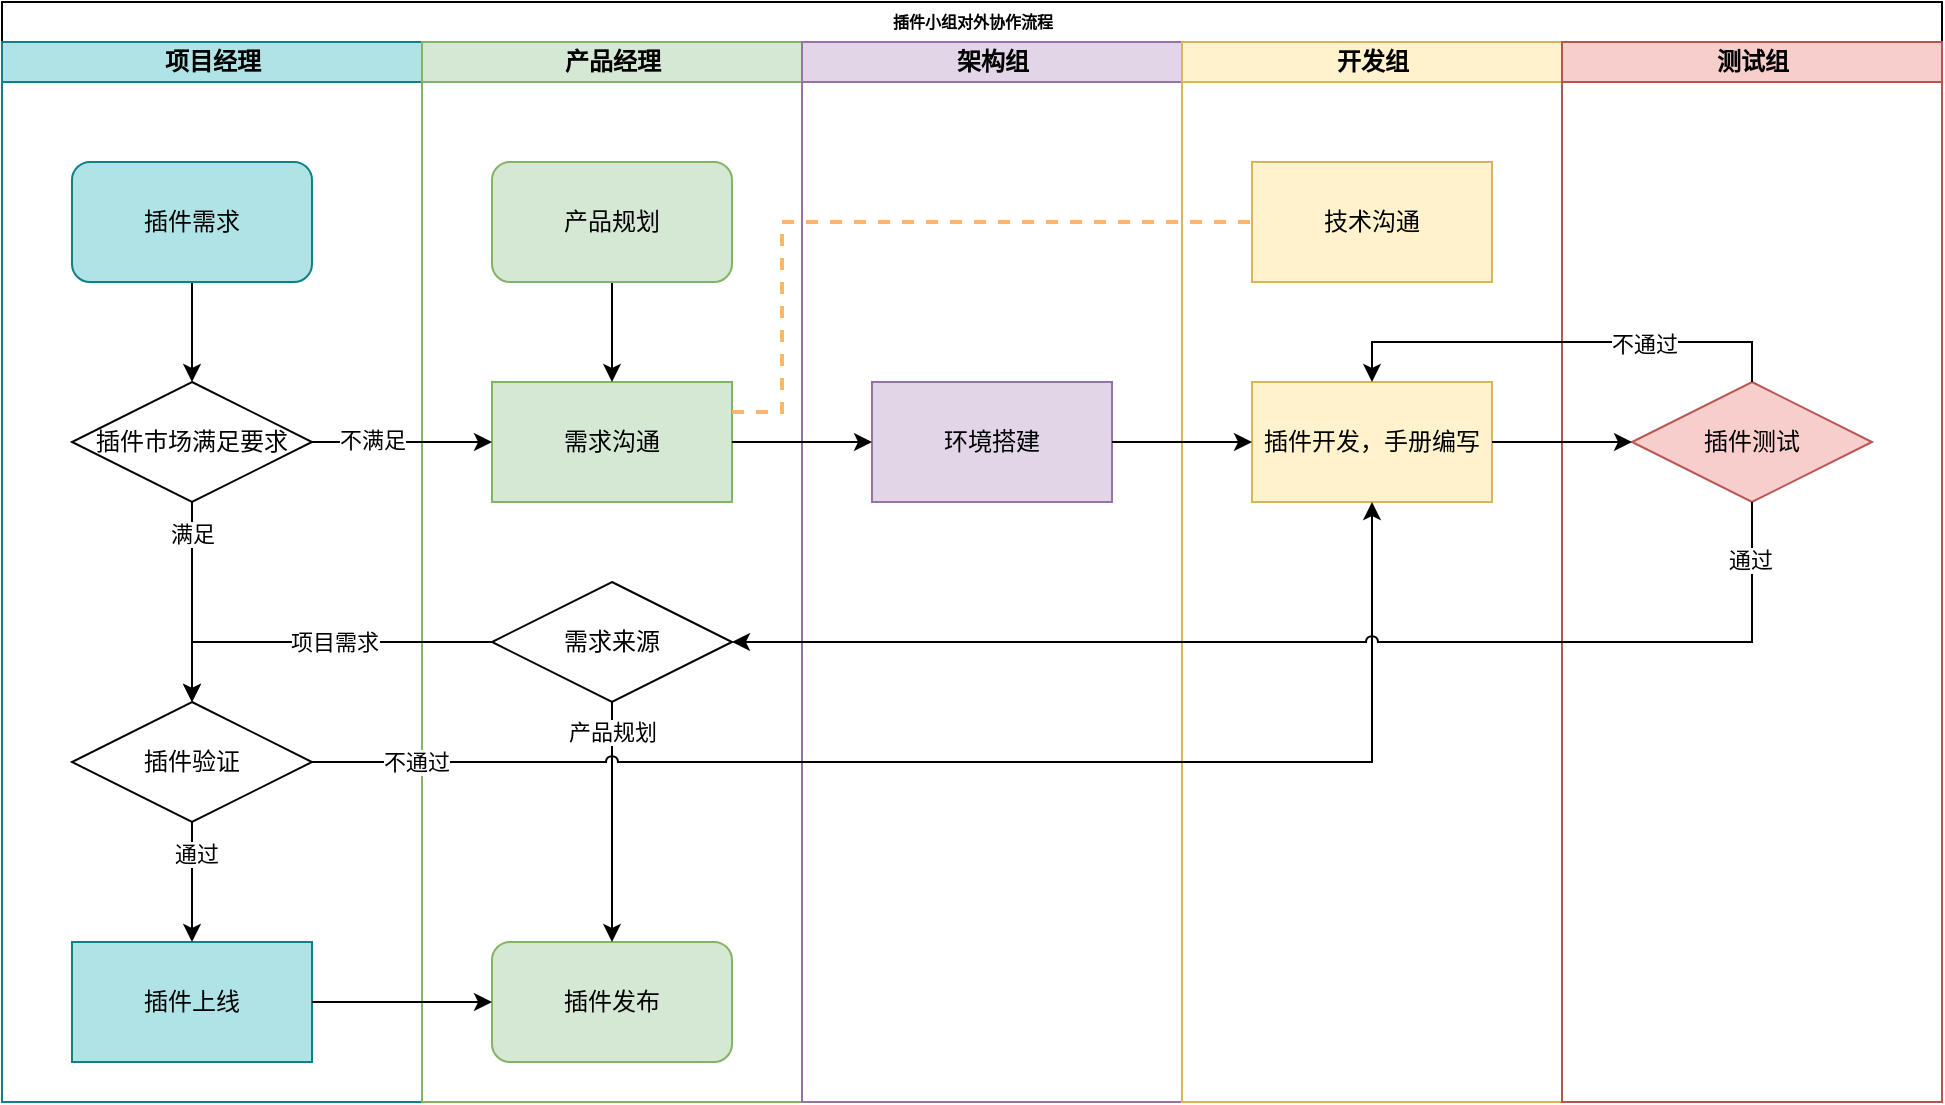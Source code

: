 <mxfile version="15.6.5" type="github">
  <diagram id="1BBLTeyoPvuQMCn27ciU" name="Page-1">
    <mxGraphModel dx="1102" dy="1783" grid="1" gridSize="10" guides="1" tooltips="1" connect="1" arrows="1" fold="1" page="1" pageScale="1" pageWidth="827" pageHeight="1169" math="0" shadow="0">
      <root>
        <mxCell id="0" />
        <mxCell id="1" parent="0" />
        <mxCell id="ADYuSWJjQjwnzAj35K0c-1" value="插件小组对外协作流程" style="swimlane;html=1;childLayout=stackLayout;startSize=20;rounded=0;shadow=0;labelBackgroundColor=none;strokeWidth=1;fontFamily=Verdana;fontSize=8;align=center;direction=east;swimlaneFillColor=none;fillColor=default;strokeColor=default;fontColor=default;" parent="1" vertex="1">
          <mxGeometry x="50" y="-390" width="970" height="550" as="geometry" />
        </mxCell>
        <mxCell id="ADYuSWJjQjwnzAj35K0c-2" value="项目经理" style="swimlane;html=1;startSize=20;fillColor=#B0E3E6;strokeColor=#0e8088;" parent="ADYuSWJjQjwnzAj35K0c-1" vertex="1">
          <mxGeometry y="20" width="210" height="530" as="geometry" />
        </mxCell>
        <mxCell id="ADYuSWJjQjwnzAj35K0c-67" value="" style="edgeStyle=orthogonalEdgeStyle;rounded=0;orthogonalLoop=1;jettySize=auto;html=1;entryX=0.5;entryY=0;entryDx=0;entryDy=0;sketch=0;shadow=0;" parent="ADYuSWJjQjwnzAj35K0c-2" source="ADYuSWJjQjwnzAj35K0c-3" target="ADYuSWJjQjwnzAj35K0c-40" edge="1">
          <mxGeometry relative="1" as="geometry" />
        </mxCell>
        <mxCell id="ADYuSWJjQjwnzAj35K0c-3" value="插件需求" style="rounded=1;whiteSpace=wrap;html=1;fillColor=#b0e3e6;strokeColor=#0e8088;" parent="ADYuSWJjQjwnzAj35K0c-2" vertex="1">
          <mxGeometry x="35" y="60" width="120" height="60" as="geometry" />
        </mxCell>
        <mxCell id="ADYuSWJjQjwnzAj35K0c-36" value="插件上线" style="rounded=0;whiteSpace=wrap;html=1;fillColor=#b0e3e6;strokeColor=#0e8088;" parent="ADYuSWJjQjwnzAj35K0c-2" vertex="1">
          <mxGeometry x="35" y="450" width="120" height="60" as="geometry" />
        </mxCell>
        <mxCell id="28zmSZxoBX5Dbn3FLjTo-9" style="edgeStyle=orthogonalEdgeStyle;rounded=0;orthogonalLoop=1;jettySize=auto;html=1;entryX=0.5;entryY=0;entryDx=0;entryDy=0;endArrow=classic;endFill=1;" parent="ADYuSWJjQjwnzAj35K0c-2" source="ADYuSWJjQjwnzAj35K0c-40" target="28zmSZxoBX5Dbn3FLjTo-8" edge="1">
          <mxGeometry relative="1" as="geometry" />
        </mxCell>
        <mxCell id="28zmSZxoBX5Dbn3FLjTo-23" value="满足" style="edgeLabel;html=1;align=center;verticalAlign=middle;resizable=0;points=[];" parent="28zmSZxoBX5Dbn3FLjTo-9" vertex="1" connectable="0">
          <mxGeometry x="-0.684" relative="1" as="geometry">
            <mxPoint as="offset" />
          </mxGeometry>
        </mxCell>
        <mxCell id="ADYuSWJjQjwnzAj35K0c-40" value="插件市场满足要求" style="rhombus;whiteSpace=wrap;html=1;fillColor=none;strokeColor=default;" parent="ADYuSWJjQjwnzAj35K0c-2" vertex="1">
          <mxGeometry x="35" y="170" width="120" height="60" as="geometry" />
        </mxCell>
        <mxCell id="28zmSZxoBX5Dbn3FLjTo-10" style="edgeStyle=orthogonalEdgeStyle;rounded=0;orthogonalLoop=1;jettySize=auto;html=1;entryX=0.5;entryY=0;entryDx=0;entryDy=0;endArrow=classic;endFill=1;" parent="ADYuSWJjQjwnzAj35K0c-2" source="28zmSZxoBX5Dbn3FLjTo-8" target="ADYuSWJjQjwnzAj35K0c-36" edge="1">
          <mxGeometry relative="1" as="geometry" />
        </mxCell>
        <mxCell id="28zmSZxoBX5Dbn3FLjTo-22" value="通过" style="edgeLabel;html=1;align=center;verticalAlign=middle;resizable=0;points=[];" parent="28zmSZxoBX5Dbn3FLjTo-10" vertex="1" connectable="0">
          <mxGeometry x="-0.476" y="2" relative="1" as="geometry">
            <mxPoint as="offset" />
          </mxGeometry>
        </mxCell>
        <mxCell id="28zmSZxoBX5Dbn3FLjTo-8" value="插件验证" style="rhombus;whiteSpace=wrap;html=1;fillColor=none;strokeColor=default;" parent="ADYuSWJjQjwnzAj35K0c-2" vertex="1">
          <mxGeometry x="35" y="330" width="120" height="60" as="geometry" />
        </mxCell>
        <mxCell id="ADYuSWJjQjwnzAj35K0c-4" value="产品经理" style="swimlane;html=1;startSize=20;fillColor=#d5e8d4;strokeColor=#82b366;swimlaneFillColor=none;fontColor=default;" parent="ADYuSWJjQjwnzAj35K0c-1" vertex="1">
          <mxGeometry x="210" y="20" width="190" height="530" as="geometry" />
        </mxCell>
        <mxCell id="ADYuSWJjQjwnzAj35K0c-6" value="插件发布" style="rounded=1;whiteSpace=wrap;html=1;fillColor=#d5e8d4;strokeColor=#82b366;glass=0;sketch=0;shadow=0;" parent="ADYuSWJjQjwnzAj35K0c-4" vertex="1">
          <mxGeometry x="35" y="450" width="120" height="60" as="geometry" />
        </mxCell>
        <mxCell id="ADYuSWJjQjwnzAj35K0c-105" value="需求沟通" style="rounded=0;whiteSpace=wrap;html=1;fillColor=#d5e8d4;strokeColor=#82b366;gradientDirection=east;fontColor=default;" parent="ADYuSWJjQjwnzAj35K0c-4" vertex="1">
          <mxGeometry x="35" y="170" width="120" height="60" as="geometry" />
        </mxCell>
        <mxCell id="9Y5ft-f6dIlvKjf14mLs-25" style="edgeStyle=orthogonalEdgeStyle;rounded=0;jumpStyle=arc;orthogonalLoop=1;jettySize=auto;html=1;exitX=0.5;exitY=1;exitDx=0;exitDy=0;entryX=0.5;entryY=0;entryDx=0;entryDy=0;labelBackgroundColor=default;fontColor=default;endArrow=classic;endFill=1;strokeColor=#000000;strokeWidth=1;" edge="1" parent="ADYuSWJjQjwnzAj35K0c-4" source="9Y5ft-f6dIlvKjf14mLs-4" target="ADYuSWJjQjwnzAj35K0c-105">
          <mxGeometry relative="1" as="geometry" />
        </mxCell>
        <mxCell id="9Y5ft-f6dIlvKjf14mLs-4" value="产品规划" style="rounded=1;whiteSpace=wrap;html=1;fillColor=#d5e8d4;strokeColor=#82b366;fontColor=default;" vertex="1" parent="ADYuSWJjQjwnzAj35K0c-4">
          <mxGeometry x="35" y="60" width="120" height="60" as="geometry" />
        </mxCell>
        <mxCell id="9Y5ft-f6dIlvKjf14mLs-13" style="edgeStyle=orthogonalEdgeStyle;rounded=0;orthogonalLoop=1;jettySize=auto;html=1;exitX=0.5;exitY=1;exitDx=0;exitDy=0;labelBackgroundColor=default;fontColor=default;endArrow=classic;endFill=1;strokeColor=default;" edge="1" parent="ADYuSWJjQjwnzAj35K0c-4" source="9Y5ft-f6dIlvKjf14mLs-7" target="ADYuSWJjQjwnzAj35K0c-6">
          <mxGeometry relative="1" as="geometry" />
        </mxCell>
        <mxCell id="9Y5ft-f6dIlvKjf14mLs-17" value="产品规划" style="edgeLabel;html=1;align=center;verticalAlign=middle;resizable=0;points=[];fontColor=default;" vertex="1" connectable="0" parent="9Y5ft-f6dIlvKjf14mLs-13">
          <mxGeometry x="-0.75" relative="1" as="geometry">
            <mxPoint as="offset" />
          </mxGeometry>
        </mxCell>
        <mxCell id="9Y5ft-f6dIlvKjf14mLs-7" value="需求来源" style="rhombus;whiteSpace=wrap;html=1;fillColor=none;strokeColor=default;fontColor=default;" vertex="1" parent="ADYuSWJjQjwnzAj35K0c-4">
          <mxGeometry x="35" y="270" width="120" height="60" as="geometry" />
        </mxCell>
        <mxCell id="ADYuSWJjQjwnzAj35K0c-9" value="架构组" style="swimlane;html=1;startSize=20;fillColor=#e1d5e7;strokeColor=#9673a6;fontColor=default;" parent="ADYuSWJjQjwnzAj35K0c-1" vertex="1">
          <mxGeometry x="400" y="20" width="190" height="530" as="geometry">
            <mxRectangle x="570" y="20" width="30" height="660" as="alternateBounds" />
          </mxGeometry>
        </mxCell>
        <mxCell id="ADYuSWJjQjwnzAj35K0c-8" value="环境搭建" style="rounded=0;whiteSpace=wrap;html=1;fillColor=#e1d5e7;strokeColor=#9673a6;fontColor=default;" parent="ADYuSWJjQjwnzAj35K0c-9" vertex="1">
          <mxGeometry x="35" y="170" width="120" height="60" as="geometry" />
        </mxCell>
        <mxCell id="ADYuSWJjQjwnzAj35K0c-14" value="开发组" style="swimlane;html=1;startSize=20;direction=east;fillColor=#fff2cc;strokeColor=#d6b656;fontColor=default;" parent="ADYuSWJjQjwnzAj35K0c-1" vertex="1">
          <mxGeometry x="590" y="20" width="190" height="530" as="geometry" />
        </mxCell>
        <mxCell id="28zmSZxoBX5Dbn3FLjTo-13" value="插件开发，手册编写" style="rounded=0;whiteSpace=wrap;html=1;fillColor=#fff2cc;strokeColor=#d6b656;" parent="ADYuSWJjQjwnzAj35K0c-14" vertex="1">
          <mxGeometry x="35" y="170" width="120" height="60" as="geometry" />
        </mxCell>
        <mxCell id="9Y5ft-f6dIlvKjf14mLs-23" value="技术沟通" style="rounded=0;whiteSpace=wrap;html=1;fillColor=#fff2cc;strokeColor=#d6b656;" vertex="1" parent="ADYuSWJjQjwnzAj35K0c-14">
          <mxGeometry x="35" y="60" width="120" height="60" as="geometry" />
        </mxCell>
        <mxCell id="ADYuSWJjQjwnzAj35K0c-26" value="测试组" style="swimlane;html=1;startSize=20;direction=east;fillColor=#f8cecc;strokeColor=#b85450;" parent="ADYuSWJjQjwnzAj35K0c-1" vertex="1">
          <mxGeometry x="780" y="20" width="190" height="530" as="geometry" />
        </mxCell>
        <mxCell id="28zmSZxoBX5Dbn3FLjTo-28" value="插件测试" style="rhombus;whiteSpace=wrap;html=1;fillColor=#f8cecc;strokeColor=#b85450;" parent="ADYuSWJjQjwnzAj35K0c-26" vertex="1">
          <mxGeometry x="35" y="170" width="120" height="60" as="geometry" />
        </mxCell>
        <mxCell id="28zmSZxoBX5Dbn3FLjTo-5" style="edgeStyle=orthogonalEdgeStyle;rounded=0;orthogonalLoop=1;jettySize=auto;html=1;entryX=0;entryY=0.5;entryDx=0;entryDy=0;" parent="ADYuSWJjQjwnzAj35K0c-1" source="ADYuSWJjQjwnzAj35K0c-40" target="ADYuSWJjQjwnzAj35K0c-105" edge="1">
          <mxGeometry relative="1" as="geometry" />
        </mxCell>
        <mxCell id="28zmSZxoBX5Dbn3FLjTo-24" value="不满足" style="edgeLabel;html=1;align=center;verticalAlign=middle;resizable=0;points=[];" parent="28zmSZxoBX5Dbn3FLjTo-5" vertex="1" connectable="0">
          <mxGeometry x="-0.338" y="1" relative="1" as="geometry">
            <mxPoint as="offset" />
          </mxGeometry>
        </mxCell>
        <mxCell id="28zmSZxoBX5Dbn3FLjTo-12" style="edgeStyle=orthogonalEdgeStyle;rounded=0;orthogonalLoop=1;jettySize=auto;html=1;entryX=0;entryY=0.5;entryDx=0;entryDy=0;endArrow=classic;endFill=1;" parent="ADYuSWJjQjwnzAj35K0c-1" source="ADYuSWJjQjwnzAj35K0c-36" target="ADYuSWJjQjwnzAj35K0c-6" edge="1">
          <mxGeometry relative="1" as="geometry" />
        </mxCell>
        <mxCell id="28zmSZxoBX5Dbn3FLjTo-26" style="edgeStyle=orthogonalEdgeStyle;rounded=0;jumpStyle=arc;orthogonalLoop=1;jettySize=auto;html=1;entryX=0.5;entryY=1;entryDx=0;entryDy=0;endArrow=classic;endFill=1;" parent="ADYuSWJjQjwnzAj35K0c-1" source="28zmSZxoBX5Dbn3FLjTo-8" target="28zmSZxoBX5Dbn3FLjTo-13" edge="1">
          <mxGeometry relative="1" as="geometry" />
        </mxCell>
        <mxCell id="28zmSZxoBX5Dbn3FLjTo-27" value="不通过" style="edgeLabel;html=1;align=center;verticalAlign=middle;resizable=0;points=[];" parent="28zmSZxoBX5Dbn3FLjTo-26" vertex="1" connectable="0">
          <mxGeometry x="-0.431" relative="1" as="geometry">
            <mxPoint x="-136" as="offset" />
          </mxGeometry>
        </mxCell>
        <mxCell id="28zmSZxoBX5Dbn3FLjTo-29" style="edgeStyle=orthogonalEdgeStyle;rounded=0;jumpStyle=arc;orthogonalLoop=1;jettySize=auto;html=1;exitX=0.5;exitY=0;exitDx=0;exitDy=0;entryX=0.5;entryY=0;entryDx=0;entryDy=0;endArrow=classic;endFill=1;" parent="ADYuSWJjQjwnzAj35K0c-1" source="28zmSZxoBX5Dbn3FLjTo-28" target="28zmSZxoBX5Dbn3FLjTo-13" edge="1">
          <mxGeometry relative="1" as="geometry" />
        </mxCell>
        <mxCell id="28zmSZxoBX5Dbn3FLjTo-30" value="不通过" style="edgeLabel;html=1;align=center;verticalAlign=middle;resizable=0;points=[];" parent="28zmSZxoBX5Dbn3FLjTo-29" vertex="1" connectable="0">
          <mxGeometry x="-0.353" y="1" relative="1" as="geometry">
            <mxPoint as="offset" />
          </mxGeometry>
        </mxCell>
        <mxCell id="28zmSZxoBX5Dbn3FLjTo-31" style="edgeStyle=orthogonalEdgeStyle;rounded=0;jumpStyle=arc;orthogonalLoop=1;jettySize=auto;html=1;entryX=0;entryY=0.5;entryDx=0;entryDy=0;endArrow=classic;endFill=1;" parent="ADYuSWJjQjwnzAj35K0c-1" source="28zmSZxoBX5Dbn3FLjTo-13" target="28zmSZxoBX5Dbn3FLjTo-28" edge="1">
          <mxGeometry relative="1" as="geometry" />
        </mxCell>
        <mxCell id="9Y5ft-f6dIlvKjf14mLs-12" style="edgeStyle=orthogonalEdgeStyle;rounded=0;orthogonalLoop=1;jettySize=auto;html=1;exitX=0.5;exitY=1;exitDx=0;exitDy=0;entryX=1;entryY=0.5;entryDx=0;entryDy=0;labelBackgroundColor=default;fontColor=default;endArrow=classic;endFill=1;strokeColor=default;jumpStyle=arc;" edge="1" parent="ADYuSWJjQjwnzAj35K0c-1" source="28zmSZxoBX5Dbn3FLjTo-28" target="9Y5ft-f6dIlvKjf14mLs-7">
          <mxGeometry relative="1" as="geometry" />
        </mxCell>
        <mxCell id="9Y5ft-f6dIlvKjf14mLs-21" value="通过" style="edgeLabel;html=1;align=center;verticalAlign=middle;resizable=0;points=[];fontColor=default;labelBackgroundColor=default;" vertex="1" connectable="0" parent="9Y5ft-f6dIlvKjf14mLs-12">
          <mxGeometry x="-0.9" y="-3" relative="1" as="geometry">
            <mxPoint x="2" as="offset" />
          </mxGeometry>
        </mxCell>
        <mxCell id="9Y5ft-f6dIlvKjf14mLs-15" style="edgeStyle=orthogonalEdgeStyle;rounded=0;orthogonalLoop=1;jettySize=auto;html=1;exitX=0;exitY=0.5;exitDx=0;exitDy=0;entryX=0.5;entryY=0;entryDx=0;entryDy=0;labelBackgroundColor=default;fontColor=default;endArrow=classic;endFill=1;strokeColor=default;" edge="1" parent="ADYuSWJjQjwnzAj35K0c-1" source="9Y5ft-f6dIlvKjf14mLs-7" target="28zmSZxoBX5Dbn3FLjTo-8">
          <mxGeometry relative="1" as="geometry" />
        </mxCell>
        <mxCell id="9Y5ft-f6dIlvKjf14mLs-16" value="项目需求" style="edgeLabel;html=1;align=center;verticalAlign=middle;resizable=0;points=[];fontColor=default;" vertex="1" connectable="0" parent="9Y5ft-f6dIlvKjf14mLs-15">
          <mxGeometry x="-0.122" relative="1" as="geometry">
            <mxPoint as="offset" />
          </mxGeometry>
        </mxCell>
        <mxCell id="9Y5ft-f6dIlvKjf14mLs-18" value="" style="endArrow=none;dashed=1;html=1;strokeWidth=2;rounded=0;labelBackgroundColor=default;fontColor=default;jumpStyle=arc;strokeColor=#FFB570;exitX=1;exitY=0.25;exitDx=0;exitDy=0;entryX=0;entryY=0.5;entryDx=0;entryDy=0;" edge="1" parent="ADYuSWJjQjwnzAj35K0c-1" source="ADYuSWJjQjwnzAj35K0c-105" target="9Y5ft-f6dIlvKjf14mLs-23">
          <mxGeometry width="50" height="50" relative="1" as="geometry">
            <mxPoint x="440" y="360" as="sourcePoint" />
            <mxPoint x="620" y="100" as="targetPoint" />
            <Array as="points">
              <mxPoint x="390" y="205" />
              <mxPoint x="390" y="110" />
            </Array>
          </mxGeometry>
        </mxCell>
        <mxCell id="9Y5ft-f6dIlvKjf14mLs-26" style="edgeStyle=orthogonalEdgeStyle;rounded=0;jumpStyle=arc;orthogonalLoop=1;jettySize=auto;html=1;entryX=0;entryY=0.5;entryDx=0;entryDy=0;labelBackgroundColor=default;fontColor=default;endArrow=classic;endFill=1;strokeColor=#000000;strokeWidth=1;" edge="1" parent="ADYuSWJjQjwnzAj35K0c-1" source="ADYuSWJjQjwnzAj35K0c-105" target="ADYuSWJjQjwnzAj35K0c-8">
          <mxGeometry relative="1" as="geometry" />
        </mxCell>
        <mxCell id="9Y5ft-f6dIlvKjf14mLs-27" style="edgeStyle=orthogonalEdgeStyle;rounded=0;jumpStyle=arc;orthogonalLoop=1;jettySize=auto;html=1;entryX=0;entryY=0.5;entryDx=0;entryDy=0;labelBackgroundColor=default;fontColor=default;endArrow=classic;endFill=1;strokeColor=#000000;strokeWidth=1;" edge="1" parent="ADYuSWJjQjwnzAj35K0c-1" source="ADYuSWJjQjwnzAj35K0c-8" target="28zmSZxoBX5Dbn3FLjTo-13">
          <mxGeometry relative="1" as="geometry" />
        </mxCell>
      </root>
    </mxGraphModel>
  </diagram>
</mxfile>
